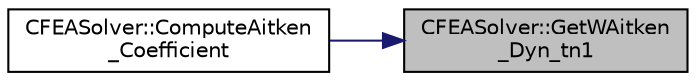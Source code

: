 digraph "CFEASolver::GetWAitken_Dyn_tn1"
{
 // LATEX_PDF_SIZE
  edge [fontname="Helvetica",fontsize="10",labelfontname="Helvetica",labelfontsize="10"];
  node [fontname="Helvetica",fontsize="10",shape=record];
  rankdir="RL";
  Node1 [label="CFEASolver::GetWAitken\l_Dyn_tn1",height=0.2,width=0.4,color="black", fillcolor="grey75", style="filled", fontcolor="black",tooltip="Retrieve the value of the last Aitken relaxation factor in the previous time step."];
  Node1 -> Node2 [dir="back",color="midnightblue",fontsize="10",style="solid",fontname="Helvetica"];
  Node2 [label="CFEASolver::ComputeAitken\l_Coefficient",height=0.2,width=0.4,color="black", fillcolor="white", style="filled",URL="$classCFEASolver.html#a156f56cb6deb953168b9d1492d3863a6",tooltip="Computation of Aitken's coefficient."];
}
